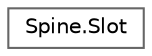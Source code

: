 digraph "类继承关系图"
{
 // LATEX_PDF_SIZE
  bgcolor="transparent";
  edge [fontname=Helvetica,fontsize=10,labelfontname=Helvetica,labelfontsize=10];
  node [fontname=Helvetica,fontsize=10,shape=box,height=0.2,width=0.4];
  rankdir="LR";
  Node0 [id="Node000000",label="Spine.Slot",height=0.2,width=0.4,color="grey40", fillcolor="white", style="filled",URL="$class_spine_1_1_slot.html",tooltip="Stores a slot's current pose. Slots organize attachments for Skeleton.DrawOrder purposes and provide ..."];
}
